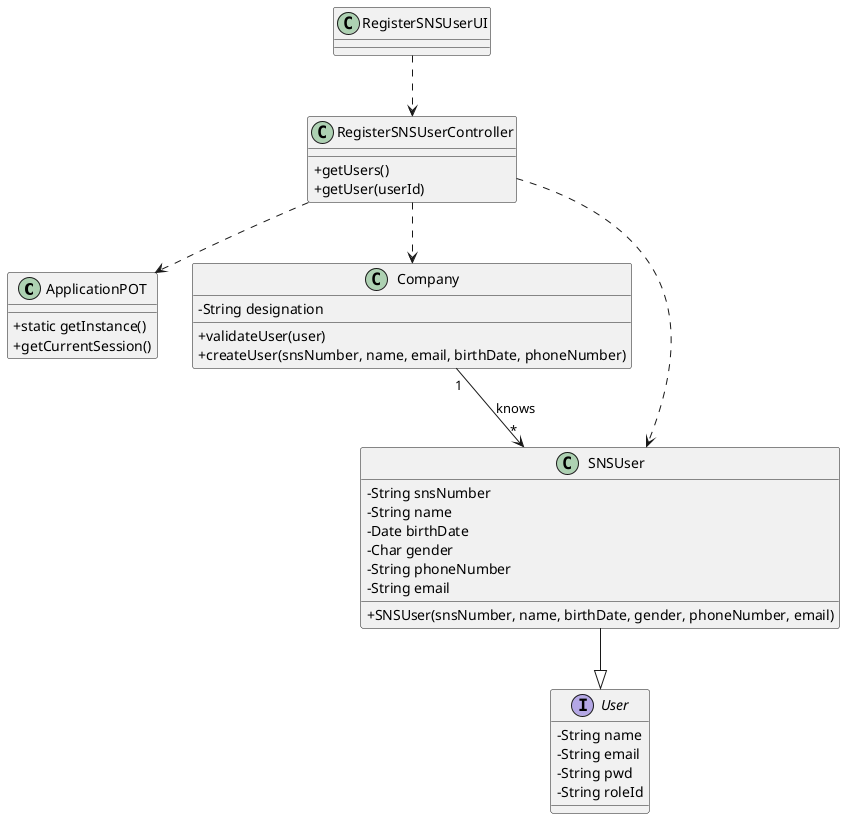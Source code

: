 @startuml Class Diagram
skinparam classAttributeIconSize 0

class ApplicationPOT {
  + static getInstance()
  + getCurrentSession()
}

class Company {
  - String designation
  + validateUser(user)
  + createUser(snsNumber, name, email, birthDate, phoneNumber)
}

class RegisterSNSUserController {
  + getUsers()
  + getUser(userId)
}

class RegisterSNSUserUI { }

class SNSUser {
  - String snsNumber
  - String name
  - Date birthDate
  - Char gender
  - String phoneNumber
  - String email
  + SNSUser(snsNumber, name, birthDate, gender, phoneNumber, email)
}

interface User {
  - String name
  - String email
  - String pwd
  - String roleId
}

' class UserSession {
'   + getUserEmail()
' }

Company "1" --> "*" SNSUser : knows

RegisterSNSUserController ..> ApplicationPOT
RegisterSNSUserController ..> Company
RegisterSNSUserController ..> SNSUser
' RegisterSNSUserController ..> UserSession

RegisterSNSUserUI ..> RegisterSNSUserController

SNSUser --|> User

@enduml